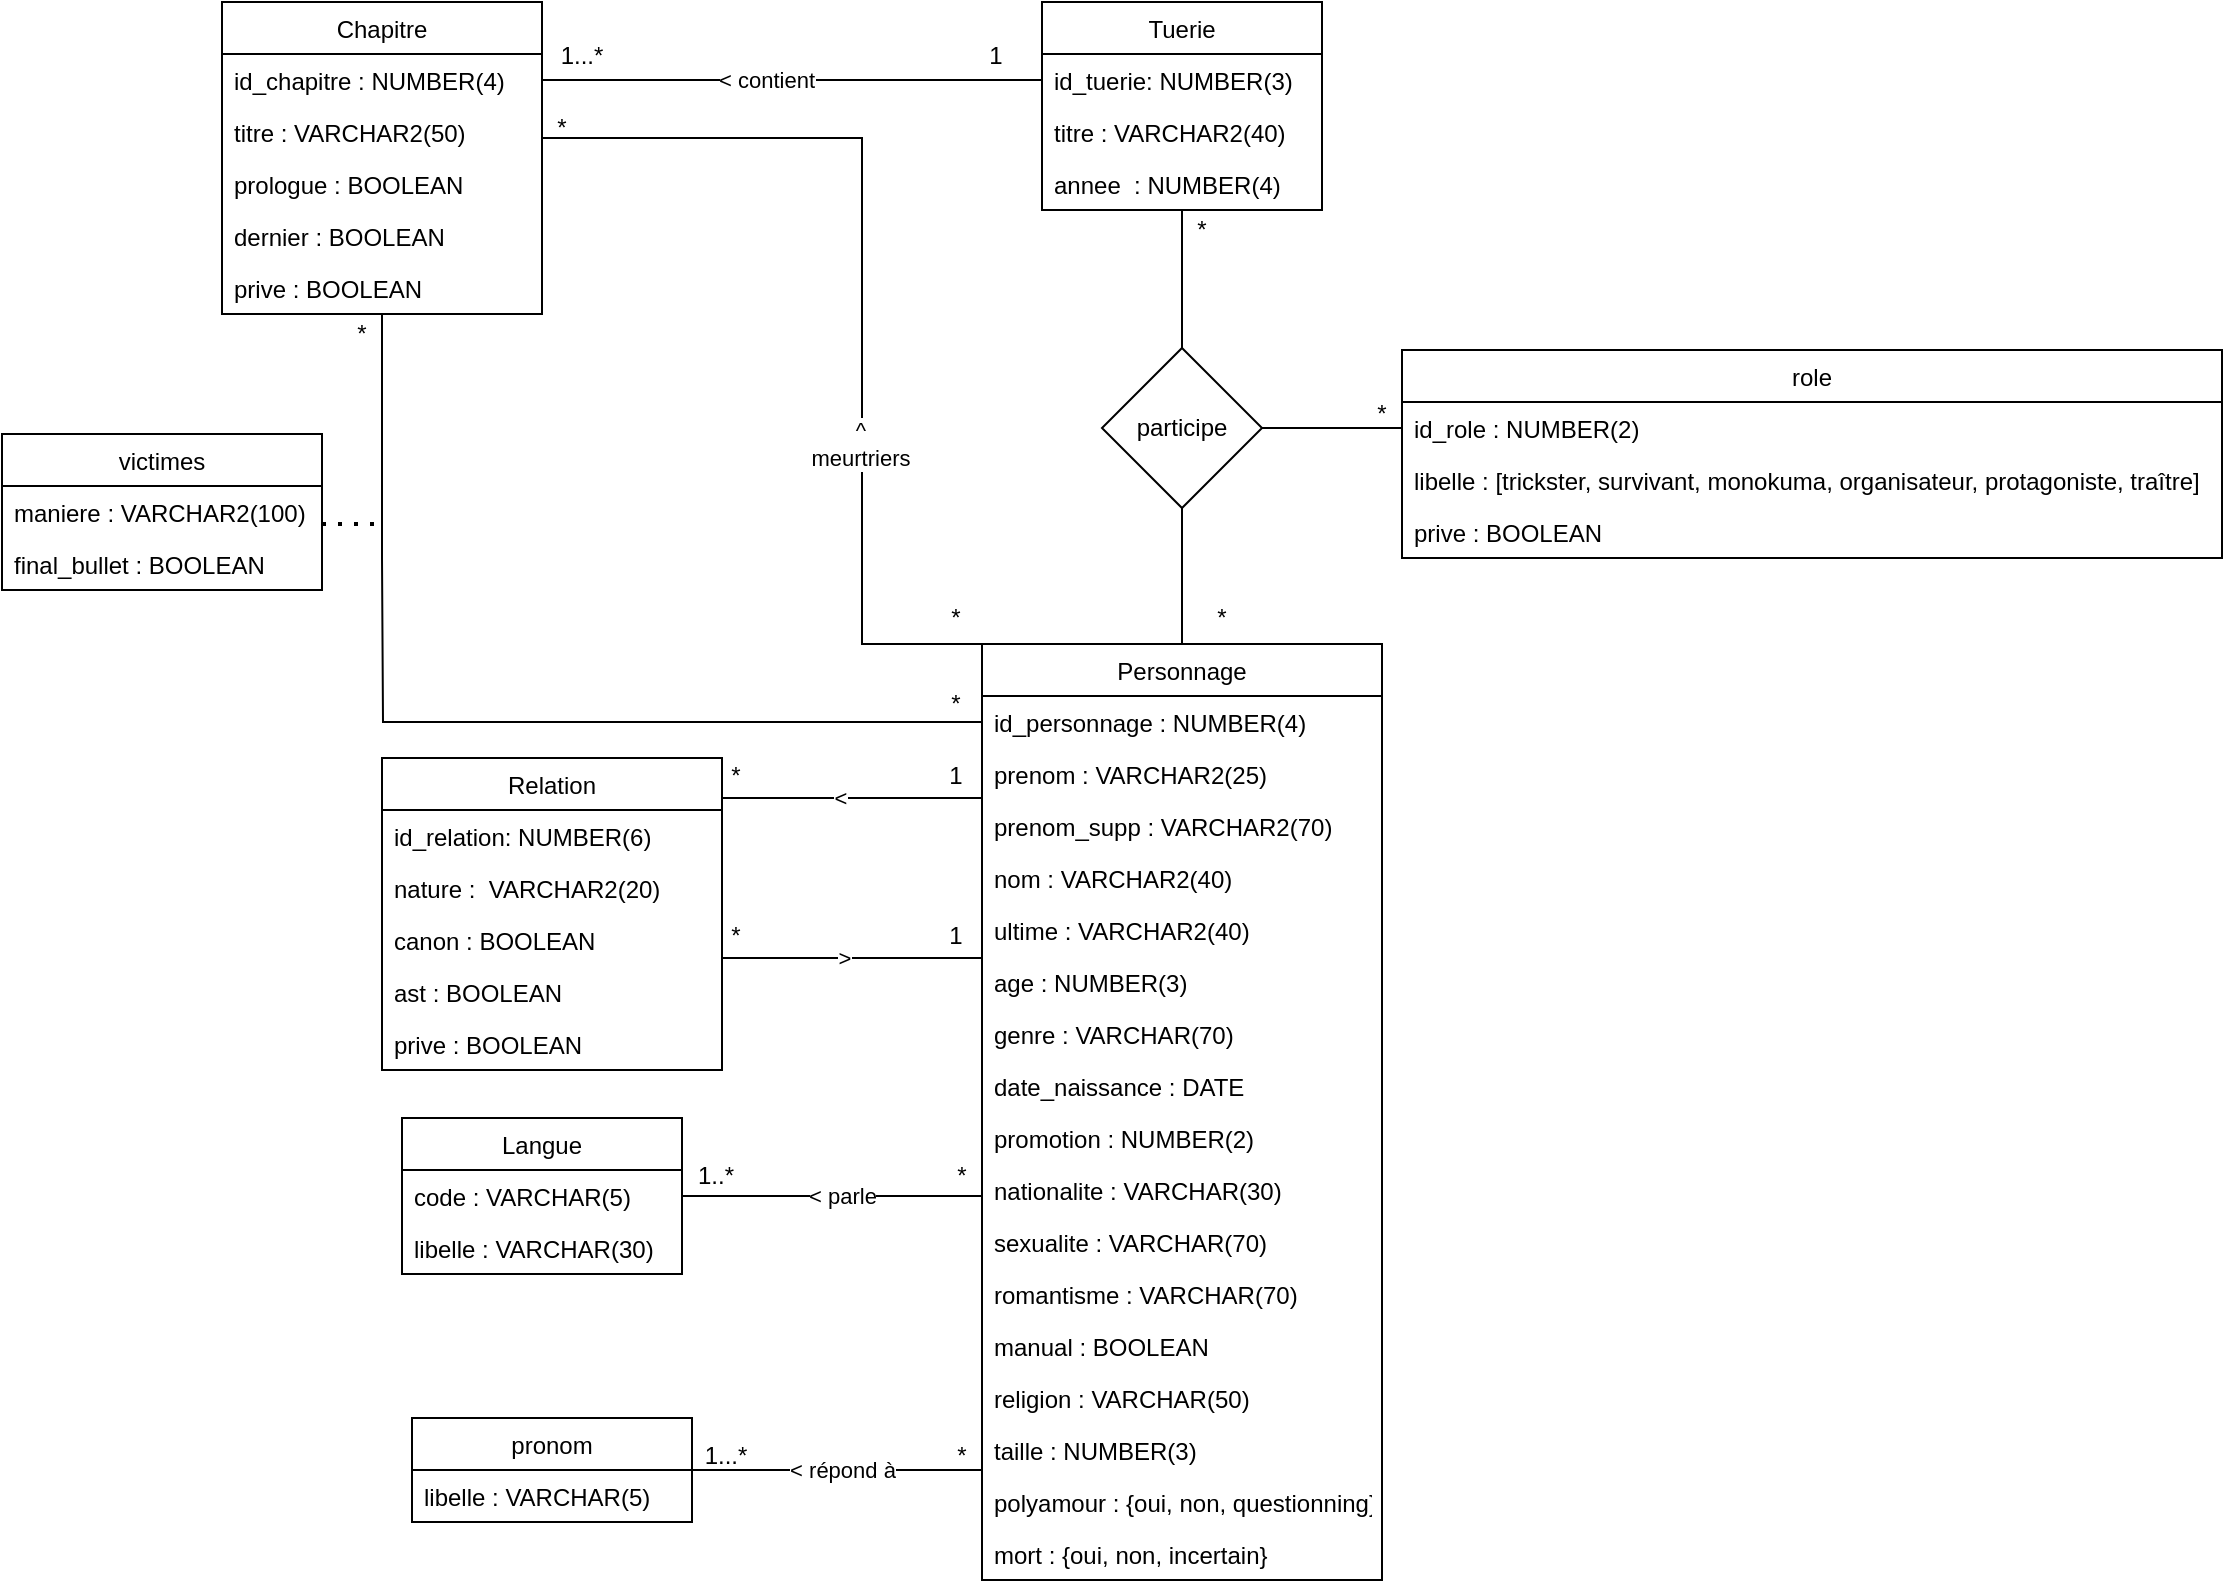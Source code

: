 <mxfile version="13.9.9" type="device"><diagram id="Ozh3M4xaxLLiNS0cL50f" name="Page-1"><mxGraphModel dx="3192" dy="487" grid="1" gridSize="10" guides="1" tooltips="1" connect="1" arrows="1" fold="1" page="1" pageScale="1" pageWidth="2339" pageHeight="3300" math="0" shadow="0"><root><mxCell id="0"/><mxCell id="1" parent="0"/><mxCell id="CwqKcFgxOIBoL-l-s63t-40" style="edgeStyle=orthogonalEdgeStyle;rounded=0;orthogonalLoop=1;jettySize=auto;html=1;endArrow=none;endFill=0;" parent="1" source="CwqKcFgxOIBoL-l-s63t-1" target="CwqKcFgxOIBoL-l-s63t-36" edge="1"><mxGeometry relative="1" as="geometry"><mxPoint x="720" y="540" as="targetPoint"/><Array as="points"><mxPoint x="440" y="609"/><mxPoint x="440" y="609"/></Array></mxGeometry></mxCell><mxCell id="uZ1UGaya7-D3YURW533c-20" value="&amp;lt; parle" style="edgeLabel;html=1;align=center;verticalAlign=middle;resizable=0;points=[];" parent="CwqKcFgxOIBoL-l-s63t-40" vertex="1" connectable="0"><mxGeometry x="-0.158" relative="1" as="geometry"><mxPoint x="-7" as="offset"/></mxGeometry></mxCell><mxCell id="uZ1UGaya7-D3YURW533c-11" style="edgeStyle=orthogonalEdgeStyle;rounded=0;orthogonalLoop=1;jettySize=auto;html=1;entryX=0.997;entryY=-0.002;entryDx=0;entryDy=0;endArrow=none;endFill=0;entryPerimeter=0;" parent="1" source="CwqKcFgxOIBoL-l-s63t-1" target="uZ1UGaya7-D3YURW533c-9" edge="1"><mxGeometry relative="1" as="geometry"><Array as="points"><mxPoint x="390" y="746"/><mxPoint x="390" y="746"/></Array></mxGeometry></mxCell><mxCell id="uZ1UGaya7-D3YURW533c-21" value="&amp;lt; répond à" style="edgeLabel;html=1;align=center;verticalAlign=middle;resizable=0;points=[];" parent="uZ1UGaya7-D3YURW533c-11" vertex="1" connectable="0"><mxGeometry x="-0.094" y="-3" relative="1" as="geometry"><mxPoint x="-4" y="3" as="offset"/></mxGeometry></mxCell><mxCell id="CwqKcFgxOIBoL-l-s63t-1" value="Personnage" style="swimlane;fontStyle=0;childLayout=stackLayout;horizontal=1;startSize=26;fillColor=none;horizontalStack=0;resizeParent=1;resizeParentMax=0;resizeLast=0;collapsible=1;marginBottom=0;" parent="1" vertex="1"><mxGeometry x="460" y="333" width="200" height="468" as="geometry"/></mxCell><mxCell id="CwqKcFgxOIBoL-l-s63t-33" value="id_personnage : NUMBER(4)" style="text;strokeColor=none;fillColor=none;align=left;verticalAlign=top;spacingLeft=4;spacingRight=4;overflow=hidden;rotatable=0;points=[[0,0.5],[1,0.5]];portConstraint=eastwest;" parent="CwqKcFgxOIBoL-l-s63t-1" vertex="1"><mxGeometry y="26" width="200" height="26" as="geometry"/></mxCell><mxCell id="CwqKcFgxOIBoL-l-s63t-2" value="prenom : VARCHAR2(25)" style="text;strokeColor=none;fillColor=none;align=left;verticalAlign=top;spacingLeft=4;spacingRight=4;overflow=hidden;rotatable=0;points=[[0,0.5],[1,0.5]];portConstraint=eastwest;" parent="CwqKcFgxOIBoL-l-s63t-1" vertex="1"><mxGeometry y="52" width="200" height="26" as="geometry"/></mxCell><mxCell id="CwqKcFgxOIBoL-l-s63t-3" value="prenom_supp : VARCHAR2(70)" style="text;strokeColor=none;fillColor=none;align=left;verticalAlign=top;spacingLeft=4;spacingRight=4;overflow=hidden;rotatable=0;points=[[0,0.5],[1,0.5]];portConstraint=eastwest;" parent="CwqKcFgxOIBoL-l-s63t-1" vertex="1"><mxGeometry y="78" width="200" height="26" as="geometry"/></mxCell><mxCell id="CwqKcFgxOIBoL-l-s63t-4" value="nom : VARCHAR2(40)" style="text;strokeColor=none;fillColor=none;align=left;verticalAlign=top;spacingLeft=4;spacingRight=4;overflow=hidden;rotatable=0;points=[[0,0.5],[1,0.5]];portConstraint=eastwest;" parent="CwqKcFgxOIBoL-l-s63t-1" vertex="1"><mxGeometry y="104" width="200" height="26" as="geometry"/></mxCell><mxCell id="CwqKcFgxOIBoL-l-s63t-12" value="ultime : VARCHAR2(40)" style="text;strokeColor=none;fillColor=none;align=left;verticalAlign=top;spacingLeft=4;spacingRight=4;overflow=hidden;rotatable=0;points=[[0,0.5],[1,0.5]];portConstraint=eastwest;" parent="CwqKcFgxOIBoL-l-s63t-1" vertex="1"><mxGeometry y="130" width="200" height="26" as="geometry"/></mxCell><mxCell id="CwqKcFgxOIBoL-l-s63t-13" value="age : NUMBER(3)" style="text;strokeColor=none;fillColor=none;align=left;verticalAlign=top;spacingLeft=4;spacingRight=4;overflow=hidden;rotatable=0;points=[[0,0.5],[1,0.5]];portConstraint=eastwest;" parent="CwqKcFgxOIBoL-l-s63t-1" vertex="1"><mxGeometry y="156" width="200" height="26" as="geometry"/></mxCell><mxCell id="CwqKcFgxOIBoL-l-s63t-14" value="genre : VARCHAR(70)" style="text;strokeColor=none;fillColor=none;align=left;verticalAlign=top;spacingLeft=4;spacingRight=4;overflow=hidden;rotatable=0;points=[[0,0.5],[1,0.5]];portConstraint=eastwest;" parent="CwqKcFgxOIBoL-l-s63t-1" vertex="1"><mxGeometry y="182" width="200" height="26" as="geometry"/></mxCell><mxCell id="CwqKcFgxOIBoL-l-s63t-15" value="date_naissance : DATE" style="text;strokeColor=none;fillColor=none;align=left;verticalAlign=top;spacingLeft=4;spacingRight=4;overflow=hidden;rotatable=0;points=[[0,0.5],[1,0.5]];portConstraint=eastwest;" parent="CwqKcFgxOIBoL-l-s63t-1" vertex="1"><mxGeometry y="208" width="200" height="26" as="geometry"/></mxCell><mxCell id="CwqKcFgxOIBoL-l-s63t-16" value="promotion : NUMBER(2)" style="text;strokeColor=none;fillColor=none;align=left;verticalAlign=top;spacingLeft=4;spacingRight=4;overflow=hidden;rotatable=0;points=[[0,0.5],[1,0.5]];portConstraint=eastwest;" parent="CwqKcFgxOIBoL-l-s63t-1" vertex="1"><mxGeometry y="234" width="200" height="26" as="geometry"/></mxCell><mxCell id="CwqKcFgxOIBoL-l-s63t-61" value="nationalite : VARCHAR(30)" style="text;strokeColor=none;fillColor=none;align=left;verticalAlign=top;spacingLeft=4;spacingRight=4;overflow=hidden;rotatable=0;points=[[0,0.5],[1,0.5]];portConstraint=eastwest;" parent="CwqKcFgxOIBoL-l-s63t-1" vertex="1"><mxGeometry y="260" width="200" height="26" as="geometry"/></mxCell><mxCell id="CwqKcFgxOIBoL-l-s63t-62" value="sexualite : VARCHAR(70)" style="text;strokeColor=none;fillColor=none;align=left;verticalAlign=top;spacingLeft=4;spacingRight=4;overflow=hidden;rotatable=0;points=[[0,0.5],[1,0.5]];portConstraint=eastwest;" parent="CwqKcFgxOIBoL-l-s63t-1" vertex="1"><mxGeometry y="286" width="200" height="26" as="geometry"/></mxCell><mxCell id="uZ1UGaya7-D3YURW533c-14" value="romantisme : VARCHAR(70)" style="text;strokeColor=none;fillColor=none;align=left;verticalAlign=top;spacingLeft=4;spacingRight=4;overflow=hidden;rotatable=0;points=[[0,0.5],[1,0.5]];portConstraint=eastwest;" parent="CwqKcFgxOIBoL-l-s63t-1" vertex="1"><mxGeometry y="312" width="200" height="26" as="geometry"/></mxCell><mxCell id="CwqKcFgxOIBoL-l-s63t-65" value="manual : BOOLEAN" style="text;strokeColor=none;fillColor=none;align=left;verticalAlign=top;spacingLeft=4;spacingRight=4;overflow=hidden;rotatable=0;points=[[0,0.5],[1,0.5]];portConstraint=eastwest;" parent="CwqKcFgxOIBoL-l-s63t-1" vertex="1"><mxGeometry y="338" width="200" height="26" as="geometry"/></mxCell><mxCell id="CwqKcFgxOIBoL-l-s63t-66" value="religion : VARCHAR(50)" style="text;strokeColor=none;fillColor=none;align=left;verticalAlign=top;spacingLeft=4;spacingRight=4;overflow=hidden;rotatable=0;points=[[0,0.5],[1,0.5]];portConstraint=eastwest;" parent="CwqKcFgxOIBoL-l-s63t-1" vertex="1"><mxGeometry y="364" width="200" height="26" as="geometry"/></mxCell><mxCell id="JN5sxGtvE8LnUv0z9Epk-1" value="taille : NUMBER(3)" style="text;strokeColor=none;fillColor=none;align=left;verticalAlign=top;spacingLeft=4;spacingRight=4;overflow=hidden;rotatable=0;points=[[0,0.5],[1,0.5]];portConstraint=eastwest;" parent="CwqKcFgxOIBoL-l-s63t-1" vertex="1"><mxGeometry y="390" width="200" height="26" as="geometry"/></mxCell><mxCell id="Lnop-G5coVPOySyVwRY4-9" value="polyamour : {oui, non, questionning}" style="text;strokeColor=none;fillColor=none;align=left;verticalAlign=top;spacingLeft=4;spacingRight=4;overflow=hidden;rotatable=0;points=[[0,0.5],[1,0.5]];portConstraint=eastwest;" parent="CwqKcFgxOIBoL-l-s63t-1" vertex="1"><mxGeometry y="416" width="200" height="26" as="geometry"/></mxCell><mxCell id="7twBZ_gCr7mumidmKwjC-1" value="mort : {oui, non, incertain}" style="text;strokeColor=none;fillColor=none;align=left;verticalAlign=top;spacingLeft=4;spacingRight=4;overflow=hidden;rotatable=0;points=[[0,0.5],[1,0.5]];portConstraint=eastwest;" parent="CwqKcFgxOIBoL-l-s63t-1" vertex="1"><mxGeometry y="442" width="200" height="26" as="geometry"/></mxCell><mxCell id="CwqKcFgxOIBoL-l-s63t-21" style="edgeStyle=orthogonalEdgeStyle;rounded=0;orthogonalLoop=1;jettySize=auto;html=1;endArrow=none;endFill=0;" parent="1" source="CwqKcFgxOIBoL-l-s63t-17" target="CwqKcFgxOIBoL-l-s63t-1" edge="1"><mxGeometry relative="1" as="geometry"><Array as="points"><mxPoint x="420" y="410"/><mxPoint x="420" y="410"/></Array></mxGeometry></mxCell><mxCell id="CwqKcFgxOIBoL-l-s63t-54" value="&amp;lt;" style="edgeLabel;html=1;align=center;verticalAlign=middle;resizable=0;points=[];" parent="CwqKcFgxOIBoL-l-s63t-21" vertex="1" connectable="0"><mxGeometry x="-0.094" relative="1" as="geometry"><mxPoint as="offset"/></mxGeometry></mxCell><mxCell id="CwqKcFgxOIBoL-l-s63t-17" value="Relation" style="swimlane;fontStyle=0;childLayout=stackLayout;horizontal=1;startSize=26;fillColor=none;horizontalStack=0;resizeParent=1;resizeParentMax=0;resizeLast=0;collapsible=1;marginBottom=0;" parent="1" vertex="1"><mxGeometry x="160" y="390" width="170" height="156" as="geometry"/></mxCell><mxCell id="CwqKcFgxOIBoL-l-s63t-19" value="id_relation: NUMBER(6)" style="text;strokeColor=none;fillColor=none;align=left;verticalAlign=top;spacingLeft=4;spacingRight=4;overflow=hidden;rotatable=0;points=[[0,0.5],[1,0.5]];portConstraint=eastwest;" parent="CwqKcFgxOIBoL-l-s63t-17" vertex="1"><mxGeometry y="26" width="170" height="26" as="geometry"/></mxCell><mxCell id="CwqKcFgxOIBoL-l-s63t-18" value="nature :  VARCHAR2(20)" style="text;strokeColor=none;fillColor=none;align=left;verticalAlign=top;spacingLeft=4;spacingRight=4;overflow=hidden;rotatable=0;points=[[0,0.5],[1,0.5]];portConstraint=eastwest;" parent="CwqKcFgxOIBoL-l-s63t-17" vertex="1"><mxGeometry y="52" width="170" height="26" as="geometry"/></mxCell><mxCell id="CwqKcFgxOIBoL-l-s63t-20" value="canon : BOOLEAN" style="text;strokeColor=none;fillColor=none;align=left;verticalAlign=top;spacingLeft=4;spacingRight=4;overflow=hidden;rotatable=0;points=[[0,0.5],[1,0.5]];portConstraint=eastwest;" parent="CwqKcFgxOIBoL-l-s63t-17" vertex="1"><mxGeometry y="78" width="170" height="26" as="geometry"/></mxCell><mxCell id="Lnop-G5coVPOySyVwRY4-6" value="ast : BOOLEAN" style="text;strokeColor=none;fillColor=none;align=left;verticalAlign=top;spacingLeft=4;spacingRight=4;overflow=hidden;rotatable=0;points=[[0,0.5],[1,0.5]];portConstraint=eastwest;" parent="CwqKcFgxOIBoL-l-s63t-17" vertex="1"><mxGeometry y="104" width="170" height="26" as="geometry"/></mxCell><mxCell id="uZ1UGaya7-D3YURW533c-6" value="prive : BOOLEAN" style="text;strokeColor=none;fillColor=none;align=left;verticalAlign=top;spacingLeft=4;spacingRight=4;overflow=hidden;rotatable=0;points=[[0,0.5],[1,0.5]];portConstraint=eastwest;" parent="CwqKcFgxOIBoL-l-s63t-17" vertex="1"><mxGeometry y="130" width="170" height="26" as="geometry"/></mxCell><mxCell id="CwqKcFgxOIBoL-l-s63t-22" style="edgeStyle=orthogonalEdgeStyle;rounded=0;orthogonalLoop=1;jettySize=auto;html=1;endArrow=none;endFill=0;" parent="1" edge="1"><mxGeometry relative="1" as="geometry"><mxPoint x="330" y="490" as="sourcePoint"/><mxPoint x="460" y="490" as="targetPoint"/><Array as="points"><mxPoint x="330" y="490"/></Array></mxGeometry></mxCell><mxCell id="CwqKcFgxOIBoL-l-s63t-55" value="&amp;gt;" style="edgeLabel;html=1;align=center;verticalAlign=middle;resizable=0;points=[];" parent="CwqKcFgxOIBoL-l-s63t-22" vertex="1" connectable="0"><mxGeometry x="-0.068" relative="1" as="geometry"><mxPoint as="offset"/></mxGeometry></mxCell><mxCell id="CwqKcFgxOIBoL-l-s63t-24" value="1" style="text;html=1;strokeColor=none;fillColor=none;align=center;verticalAlign=middle;whiteSpace=wrap;rounded=0;" parent="1" vertex="1"><mxGeometry x="430" y="390" width="34" height="17" as="geometry"/></mxCell><mxCell id="CwqKcFgxOIBoL-l-s63t-25" value="1" style="text;html=1;strokeColor=none;fillColor=none;align=center;verticalAlign=middle;whiteSpace=wrap;rounded=0;" parent="1" vertex="1"><mxGeometry x="430" y="470" width="34" height="17" as="geometry"/></mxCell><mxCell id="CwqKcFgxOIBoL-l-s63t-26" value="*" style="text;html=1;strokeColor=none;fillColor=none;align=center;verticalAlign=middle;whiteSpace=wrap;rounded=0;" parent="1" vertex="1"><mxGeometry x="320" y="390" width="34" height="17" as="geometry"/></mxCell><mxCell id="CwqKcFgxOIBoL-l-s63t-27" value="*" style="text;html=1;strokeColor=none;fillColor=none;align=center;verticalAlign=middle;whiteSpace=wrap;rounded=0;" parent="1" vertex="1"><mxGeometry x="320" y="470" width="34" height="17" as="geometry"/></mxCell><mxCell id="CwqKcFgxOIBoL-l-s63t-35" style="edgeStyle=orthogonalEdgeStyle;rounded=0;orthogonalLoop=1;jettySize=auto;html=1;endArrow=none;endFill=0;exitX=0.5;exitY=1;exitDx=0;exitDy=0;" parent="1" source="uZ1UGaya7-D3YURW533c-3" target="CwqKcFgxOIBoL-l-s63t-1" edge="1"><mxGeometry relative="1" as="geometry"><mxPoint x="560" y="263" as="targetPoint"/><Array as="points"/><mxPoint x="560" y="238" as="sourcePoint"/></mxGeometry></mxCell><mxCell id="Lnop-G5coVPOySyVwRY4-2" style="edgeStyle=orthogonalEdgeStyle;rounded=0;orthogonalLoop=1;jettySize=auto;html=1;endArrow=none;endFill=0;entryX=1;entryY=0.5;entryDx=0;entryDy=0;" parent="1" source="CwqKcFgxOIBoL-l-s63t-29" target="CwqKcFgxOIBoL-l-s63t-57" edge="1"><mxGeometry relative="1" as="geometry"><mxPoint x="310" y="50" as="targetPoint"/><Array as="points"><mxPoint x="400" y="51"/><mxPoint x="400" y="51"/></Array></mxGeometry></mxCell><mxCell id="Lnop-G5coVPOySyVwRY4-3" value="&amp;lt; contient" style="edgeLabel;html=1;align=center;verticalAlign=middle;resizable=0;points=[];" parent="Lnop-G5coVPOySyVwRY4-2" vertex="1" connectable="0"><mxGeometry x="0.107" relative="1" as="geometry"><mxPoint as="offset"/></mxGeometry></mxCell><mxCell id="lCWszMq2GMi04kOAenpk-3" style="edgeStyle=orthogonalEdgeStyle;rounded=0;orthogonalLoop=1;jettySize=auto;html=1;entryX=0.5;entryY=0;entryDx=0;entryDy=0;endArrow=none;endFill=0;" edge="1" parent="1" source="CwqKcFgxOIBoL-l-s63t-29" target="uZ1UGaya7-D3YURW533c-3"><mxGeometry relative="1" as="geometry"/></mxCell><mxCell id="CwqKcFgxOIBoL-l-s63t-29" value="Tuerie" style="swimlane;fontStyle=0;childLayout=stackLayout;horizontal=1;startSize=26;fillColor=none;horizontalStack=0;resizeParent=1;resizeParentMax=0;resizeLast=0;collapsible=1;marginBottom=0;" parent="1" vertex="1"><mxGeometry x="490" y="12" width="140" height="104" as="geometry"/></mxCell><mxCell id="CwqKcFgxOIBoL-l-s63t-31" value="id_tuerie: NUMBER(3)" style="text;strokeColor=none;fillColor=none;align=left;verticalAlign=top;spacingLeft=4;spacingRight=4;overflow=hidden;rotatable=0;points=[[0,0.5],[1,0.5]];portConstraint=eastwest;" parent="CwqKcFgxOIBoL-l-s63t-29" vertex="1"><mxGeometry y="26" width="140" height="26" as="geometry"/></mxCell><mxCell id="Lnop-G5coVPOySyVwRY4-50" value="titre : VARCHAR2(40)" style="text;strokeColor=none;fillColor=none;align=left;verticalAlign=top;spacingLeft=4;spacingRight=4;overflow=hidden;rotatable=0;points=[[0,0.5],[1,0.5]];portConstraint=eastwest;" parent="CwqKcFgxOIBoL-l-s63t-29" vertex="1"><mxGeometry y="52" width="140" height="26" as="geometry"/></mxCell><mxCell id="CwqKcFgxOIBoL-l-s63t-32" value="annee  : NUMBER(4)" style="text;strokeColor=none;fillColor=none;align=left;verticalAlign=top;spacingLeft=4;spacingRight=4;overflow=hidden;rotatable=0;points=[[0,0.5],[1,0.5]];portConstraint=eastwest;" parent="CwqKcFgxOIBoL-l-s63t-29" vertex="1"><mxGeometry y="78" width="140" height="26" as="geometry"/></mxCell><mxCell id="CwqKcFgxOIBoL-l-s63t-36" value="Langue" style="swimlane;fontStyle=0;childLayout=stackLayout;horizontal=1;startSize=26;fillColor=none;horizontalStack=0;resizeParent=1;resizeParentMax=0;resizeLast=0;collapsible=1;marginBottom=0;" parent="1" vertex="1"><mxGeometry x="170" y="570" width="140" height="78" as="geometry"/></mxCell><mxCell id="CwqKcFgxOIBoL-l-s63t-37" value="code : VARCHAR(5)" style="text;strokeColor=none;fillColor=none;align=left;verticalAlign=top;spacingLeft=4;spacingRight=4;overflow=hidden;rotatable=0;points=[[0,0.5],[1,0.5]];portConstraint=eastwest;" parent="CwqKcFgxOIBoL-l-s63t-36" vertex="1"><mxGeometry y="26" width="140" height="26" as="geometry"/></mxCell><mxCell id="CwqKcFgxOIBoL-l-s63t-38" value="libelle : VARCHAR(30)" style="text;strokeColor=none;fillColor=none;align=left;verticalAlign=top;spacingLeft=4;spacingRight=4;overflow=hidden;rotatable=0;points=[[0,0.5],[1,0.5]];portConstraint=eastwest;" parent="CwqKcFgxOIBoL-l-s63t-36" vertex="1"><mxGeometry y="52" width="140" height="26" as="geometry"/></mxCell><mxCell id="CwqKcFgxOIBoL-l-s63t-41" value="*" style="text;html=1;strokeColor=none;fillColor=none;align=center;verticalAlign=middle;whiteSpace=wrap;rounded=0;" parent="1" vertex="1"><mxGeometry x="433" y="590" width="34" height="17" as="geometry"/></mxCell><mxCell id="CwqKcFgxOIBoL-l-s63t-42" value="1..*" style="text;html=1;strokeColor=none;fillColor=none;align=center;verticalAlign=middle;whiteSpace=wrap;rounded=0;" parent="1" vertex="1"><mxGeometry x="310" y="590" width="34" height="17" as="geometry"/></mxCell><mxCell id="Lnop-G5coVPOySyVwRY4-25" style="edgeStyle=orthogonalEdgeStyle;rounded=0;orthogonalLoop=1;jettySize=auto;html=1;endArrow=none;endFill=0;" parent="1" source="CwqKcFgxOIBoL-l-s63t-56" edge="1"><mxGeometry relative="1" as="geometry"><mxPoint x="160" y="290" as="targetPoint"/></mxGeometry></mxCell><mxCell id="CwqKcFgxOIBoL-l-s63t-56" value="Chapitre" style="swimlane;fontStyle=0;childLayout=stackLayout;horizontal=1;startSize=26;fillColor=none;horizontalStack=0;resizeParent=1;resizeParentMax=0;resizeLast=0;collapsible=1;marginBottom=0;" parent="1" vertex="1"><mxGeometry x="80" y="12" width="160" height="156" as="geometry"/></mxCell><mxCell id="CwqKcFgxOIBoL-l-s63t-57" value="id_chapitre : NUMBER(4)" style="text;strokeColor=none;fillColor=none;align=left;verticalAlign=top;spacingLeft=4;spacingRight=4;overflow=hidden;rotatable=0;points=[[0,0.5],[1,0.5]];portConstraint=eastwest;" parent="CwqKcFgxOIBoL-l-s63t-56" vertex="1"><mxGeometry y="26" width="160" height="26" as="geometry"/></mxCell><mxCell id="Lnop-G5coVPOySyVwRY4-16" value="titre : VARCHAR2(50)" style="text;strokeColor=none;fillColor=none;align=left;verticalAlign=top;spacingLeft=4;spacingRight=4;overflow=hidden;rotatable=0;points=[[0,0.5],[1,0.5]];portConstraint=eastwest;" parent="CwqKcFgxOIBoL-l-s63t-56" vertex="1"><mxGeometry y="52" width="160" height="26" as="geometry"/></mxCell><mxCell id="uZ1UGaya7-D3YURW533c-17" value="prologue : BOOLEAN" style="text;strokeColor=none;fillColor=none;align=left;verticalAlign=top;spacingLeft=4;spacingRight=4;overflow=hidden;rotatable=0;points=[[0,0.5],[1,0.5]];portConstraint=eastwest;" parent="CwqKcFgxOIBoL-l-s63t-56" vertex="1"><mxGeometry y="78" width="160" height="26" as="geometry"/></mxCell><mxCell id="uZ1UGaya7-D3YURW533c-18" value="dernier : BOOLEAN" style="text;strokeColor=none;fillColor=none;align=left;verticalAlign=top;spacingLeft=4;spacingRight=4;overflow=hidden;rotatable=0;points=[[0,0.5],[1,0.5]];portConstraint=eastwest;" parent="CwqKcFgxOIBoL-l-s63t-56" vertex="1"><mxGeometry y="104" width="160" height="26" as="geometry"/></mxCell><mxCell id="uZ1UGaya7-D3YURW533c-22" value="prive : BOOLEAN" style="text;strokeColor=none;fillColor=none;align=left;verticalAlign=top;spacingLeft=4;spacingRight=4;overflow=hidden;rotatable=0;points=[[0,0.5],[1,0.5]];portConstraint=eastwest;" parent="CwqKcFgxOIBoL-l-s63t-56" vertex="1"><mxGeometry y="130" width="160" height="26" as="geometry"/></mxCell><mxCell id="Lnop-G5coVPOySyVwRY4-4" value="1" style="text;html=1;strokeColor=none;fillColor=none;align=center;verticalAlign=middle;whiteSpace=wrap;rounded=0;" parent="1" vertex="1"><mxGeometry x="447" y="29" width="40" height="20" as="geometry"/></mxCell><mxCell id="Lnop-G5coVPOySyVwRY4-5" value="1...*" style="text;html=1;strokeColor=none;fillColor=none;align=center;verticalAlign=middle;whiteSpace=wrap;rounded=0;" parent="1" vertex="1"><mxGeometry x="240" y="29" width="40" height="20" as="geometry"/></mxCell><mxCell id="Lnop-G5coVPOySyVwRY4-21" style="edgeStyle=orthogonalEdgeStyle;rounded=0;orthogonalLoop=1;jettySize=auto;html=1;endArrow=none;endFill=0;" parent="1" target="CwqKcFgxOIBoL-l-s63t-33" edge="1"><mxGeometry relative="1" as="geometry"><mxPoint x="160" y="290" as="sourcePoint"/></mxGeometry></mxCell><mxCell id="Lnop-G5coVPOySyVwRY4-17" value="victimes" style="swimlane;fontStyle=0;childLayout=stackLayout;horizontal=1;startSize=26;fillColor=none;horizontalStack=0;resizeParent=1;resizeParentMax=0;resizeLast=0;collapsible=1;marginBottom=0;" parent="1" vertex="1"><mxGeometry x="-30" y="228" width="160" height="78" as="geometry"/></mxCell><mxCell id="Lnop-G5coVPOySyVwRY4-19" value="maniere : VARCHAR2(100)" style="text;strokeColor=none;fillColor=none;align=left;verticalAlign=top;spacingLeft=4;spacingRight=4;overflow=hidden;rotatable=0;points=[[0,0.5],[1,0.5]];portConstraint=eastwest;" parent="Lnop-G5coVPOySyVwRY4-17" vertex="1"><mxGeometry y="26" width="160" height="26" as="geometry"/></mxCell><mxCell id="uZ1UGaya7-D3YURW533c-16" value="final_bullet : BOOLEAN" style="text;strokeColor=none;fillColor=none;align=left;verticalAlign=top;spacingLeft=4;spacingRight=4;overflow=hidden;rotatable=0;points=[[0,0.5],[1,0.5]];portConstraint=eastwest;" parent="Lnop-G5coVPOySyVwRY4-17" vertex="1"><mxGeometry y="52" width="160" height="26" as="geometry"/></mxCell><mxCell id="Lnop-G5coVPOySyVwRY4-22" value="*" style="text;html=1;strokeColor=none;fillColor=none;align=center;verticalAlign=middle;whiteSpace=wrap;rounded=0;" parent="1" vertex="1"><mxGeometry x="427" y="353" width="40" height="20" as="geometry"/></mxCell><mxCell id="Lnop-G5coVPOySyVwRY4-34" style="edgeStyle=orthogonalEdgeStyle;rounded=0;orthogonalLoop=1;jettySize=auto;html=1;entryX=0;entryY=0;entryDx=0;entryDy=0;endArrow=none;endFill=0;exitX=1;exitY=0.5;exitDx=0;exitDy=0;" parent="1" source="Lnop-G5coVPOySyVwRY4-16" target="CwqKcFgxOIBoL-l-s63t-1" edge="1"><mxGeometry relative="1" as="geometry"><Array as="points"><mxPoint x="240" y="80"/><mxPoint x="400" y="80"/><mxPoint x="400" y="333"/></Array><mxPoint x="390" y="280" as="sourcePoint"/></mxGeometry></mxCell><mxCell id="lCWszMq2GMi04kOAenpk-1" value="^&lt;br&gt;meurtriers" style="edgeLabel;html=1;align=center;verticalAlign=middle;resizable=0;points=[];" vertex="1" connectable="0" parent="Lnop-G5coVPOySyVwRY4-34"><mxGeometry x="0.325" y="-1" relative="1" as="geometry"><mxPoint as="offset"/></mxGeometry></mxCell><mxCell id="Lnop-G5coVPOySyVwRY4-35" value="*" style="text;html=1;strokeColor=none;fillColor=none;align=center;verticalAlign=middle;whiteSpace=wrap;rounded=0;" parent="1" vertex="1"><mxGeometry x="427" y="310" width="40" height="20" as="geometry"/></mxCell><mxCell id="Lnop-G5coVPOySyVwRY4-40" value="*" style="text;html=1;strokeColor=none;fillColor=none;align=center;verticalAlign=middle;whiteSpace=wrap;rounded=0;" parent="1" vertex="1"><mxGeometry x="130" y="168" width="40" height="20" as="geometry"/></mxCell><mxCell id="Lnop-G5coVPOySyVwRY4-41" value="*" style="text;html=1;strokeColor=none;fillColor=none;align=center;verticalAlign=middle;whiteSpace=wrap;rounded=0;" parent="1" vertex="1"><mxGeometry x="230" y="65" width="40" height="20" as="geometry"/></mxCell><mxCell id="Lnop-G5coVPOySyVwRY4-43" value="role" style="swimlane;fontStyle=0;childLayout=stackLayout;horizontal=1;startSize=26;fillColor=none;horizontalStack=0;resizeParent=1;resizeParentMax=0;resizeLast=0;collapsible=1;marginBottom=0;" parent="1" vertex="1"><mxGeometry x="670" y="186" width="410" height="104" as="geometry"/></mxCell><mxCell id="Lnop-G5coVPOySyVwRY4-44" value="id_role : NUMBER(2)" style="text;strokeColor=none;fillColor=none;align=left;verticalAlign=top;spacingLeft=4;spacingRight=4;overflow=hidden;rotatable=0;points=[[0,0.5],[1,0.5]];portConstraint=eastwest;" parent="Lnop-G5coVPOySyVwRY4-43" vertex="1"><mxGeometry y="26" width="410" height="26" as="geometry"/></mxCell><mxCell id="JN5sxGtvE8LnUv0z9Epk-14" value="libelle : [trickster, survivant, monokuma, organisateur, protagoniste, traître]" style="text;strokeColor=none;fillColor=none;align=left;verticalAlign=top;spacingLeft=4;spacingRight=4;overflow=hidden;rotatable=0;points=[[0,0.5],[1,0.5]];portConstraint=eastwest;" parent="Lnop-G5coVPOySyVwRY4-43" vertex="1"><mxGeometry y="52" width="410" height="26" as="geometry"/></mxCell><mxCell id="uZ1UGaya7-D3YURW533c-19" value="prive : BOOLEAN" style="text;strokeColor=none;fillColor=none;align=left;verticalAlign=top;spacingLeft=4;spacingRight=4;overflow=hidden;rotatable=0;points=[[0,0.5],[1,0.5]];portConstraint=eastwest;" parent="Lnop-G5coVPOySyVwRY4-43" vertex="1"><mxGeometry y="78" width="410" height="26" as="geometry"/></mxCell><mxCell id="Lnop-G5coVPOySyVwRY4-48" value="*" style="text;html=1;strokeColor=none;fillColor=none;align=center;verticalAlign=middle;whiteSpace=wrap;rounded=0;" parent="1" vertex="1"><mxGeometry x="560" y="310" width="40" height="20" as="geometry"/></mxCell><mxCell id="uZ1UGaya7-D3YURW533c-1" value="" style="endArrow=none;dashed=1;html=1;dashPattern=1 3;strokeWidth=2;rounded=0;" parent="1" edge="1"><mxGeometry width="50" height="50" relative="1" as="geometry"><mxPoint x="130" y="273" as="sourcePoint"/><mxPoint x="160" y="273" as="targetPoint"/></mxGeometry></mxCell><mxCell id="uZ1UGaya7-D3YURW533c-4" style="edgeStyle=orthogonalEdgeStyle;rounded=0;orthogonalLoop=1;jettySize=auto;html=1;entryX=0;entryY=0.5;entryDx=0;entryDy=0;endArrow=none;endFill=0;" parent="1" source="uZ1UGaya7-D3YURW533c-3" target="Lnop-G5coVPOySyVwRY4-44" edge="1"><mxGeometry relative="1" as="geometry"/></mxCell><mxCell id="uZ1UGaya7-D3YURW533c-3" value="participe" style="rhombus;whiteSpace=wrap;html=1;" parent="1" vertex="1"><mxGeometry x="520" y="185" width="80" height="80" as="geometry"/></mxCell><mxCell id="uZ1UGaya7-D3YURW533c-5" value="*" style="text;html=1;strokeColor=none;fillColor=none;align=center;verticalAlign=middle;whiteSpace=wrap;rounded=0;" parent="1" vertex="1"><mxGeometry x="640" y="208" width="40" height="20" as="geometry"/></mxCell><mxCell id="uZ1UGaya7-D3YURW533c-8" value="pronom" style="swimlane;fontStyle=0;childLayout=stackLayout;horizontal=1;startSize=26;fillColor=none;horizontalStack=0;resizeParent=1;resizeParentMax=0;resizeLast=0;collapsible=1;marginBottom=0;" parent="1" vertex="1"><mxGeometry x="175" y="720" width="140" height="52" as="geometry"/></mxCell><mxCell id="uZ1UGaya7-D3YURW533c-9" value="libelle : VARCHAR(5)" style="text;strokeColor=none;fillColor=none;align=left;verticalAlign=top;spacingLeft=4;spacingRight=4;overflow=hidden;rotatable=0;points=[[0,0.5],[1,0.5]];portConstraint=eastwest;" parent="uZ1UGaya7-D3YURW533c-8" vertex="1"><mxGeometry y="26" width="140" height="26" as="geometry"/></mxCell><mxCell id="uZ1UGaya7-D3YURW533c-12" value="*" style="text;html=1;strokeColor=none;fillColor=none;align=center;verticalAlign=middle;whiteSpace=wrap;rounded=0;" parent="1" vertex="1"><mxGeometry x="433" y="730" width="34" height="17" as="geometry"/></mxCell><mxCell id="uZ1UGaya7-D3YURW533c-13" value="1...*" style="text;html=1;strokeColor=none;fillColor=none;align=center;verticalAlign=middle;whiteSpace=wrap;rounded=0;" parent="1" vertex="1"><mxGeometry x="315" y="730" width="34" height="17" as="geometry"/></mxCell><mxCell id="lCWszMq2GMi04kOAenpk-4" value="*" style="text;html=1;strokeColor=none;fillColor=none;align=center;verticalAlign=middle;whiteSpace=wrap;rounded=0;" vertex="1" parent="1"><mxGeometry x="550" y="116" width="40" height="20" as="geometry"/></mxCell></root></mxGraphModel></diagram></mxfile>